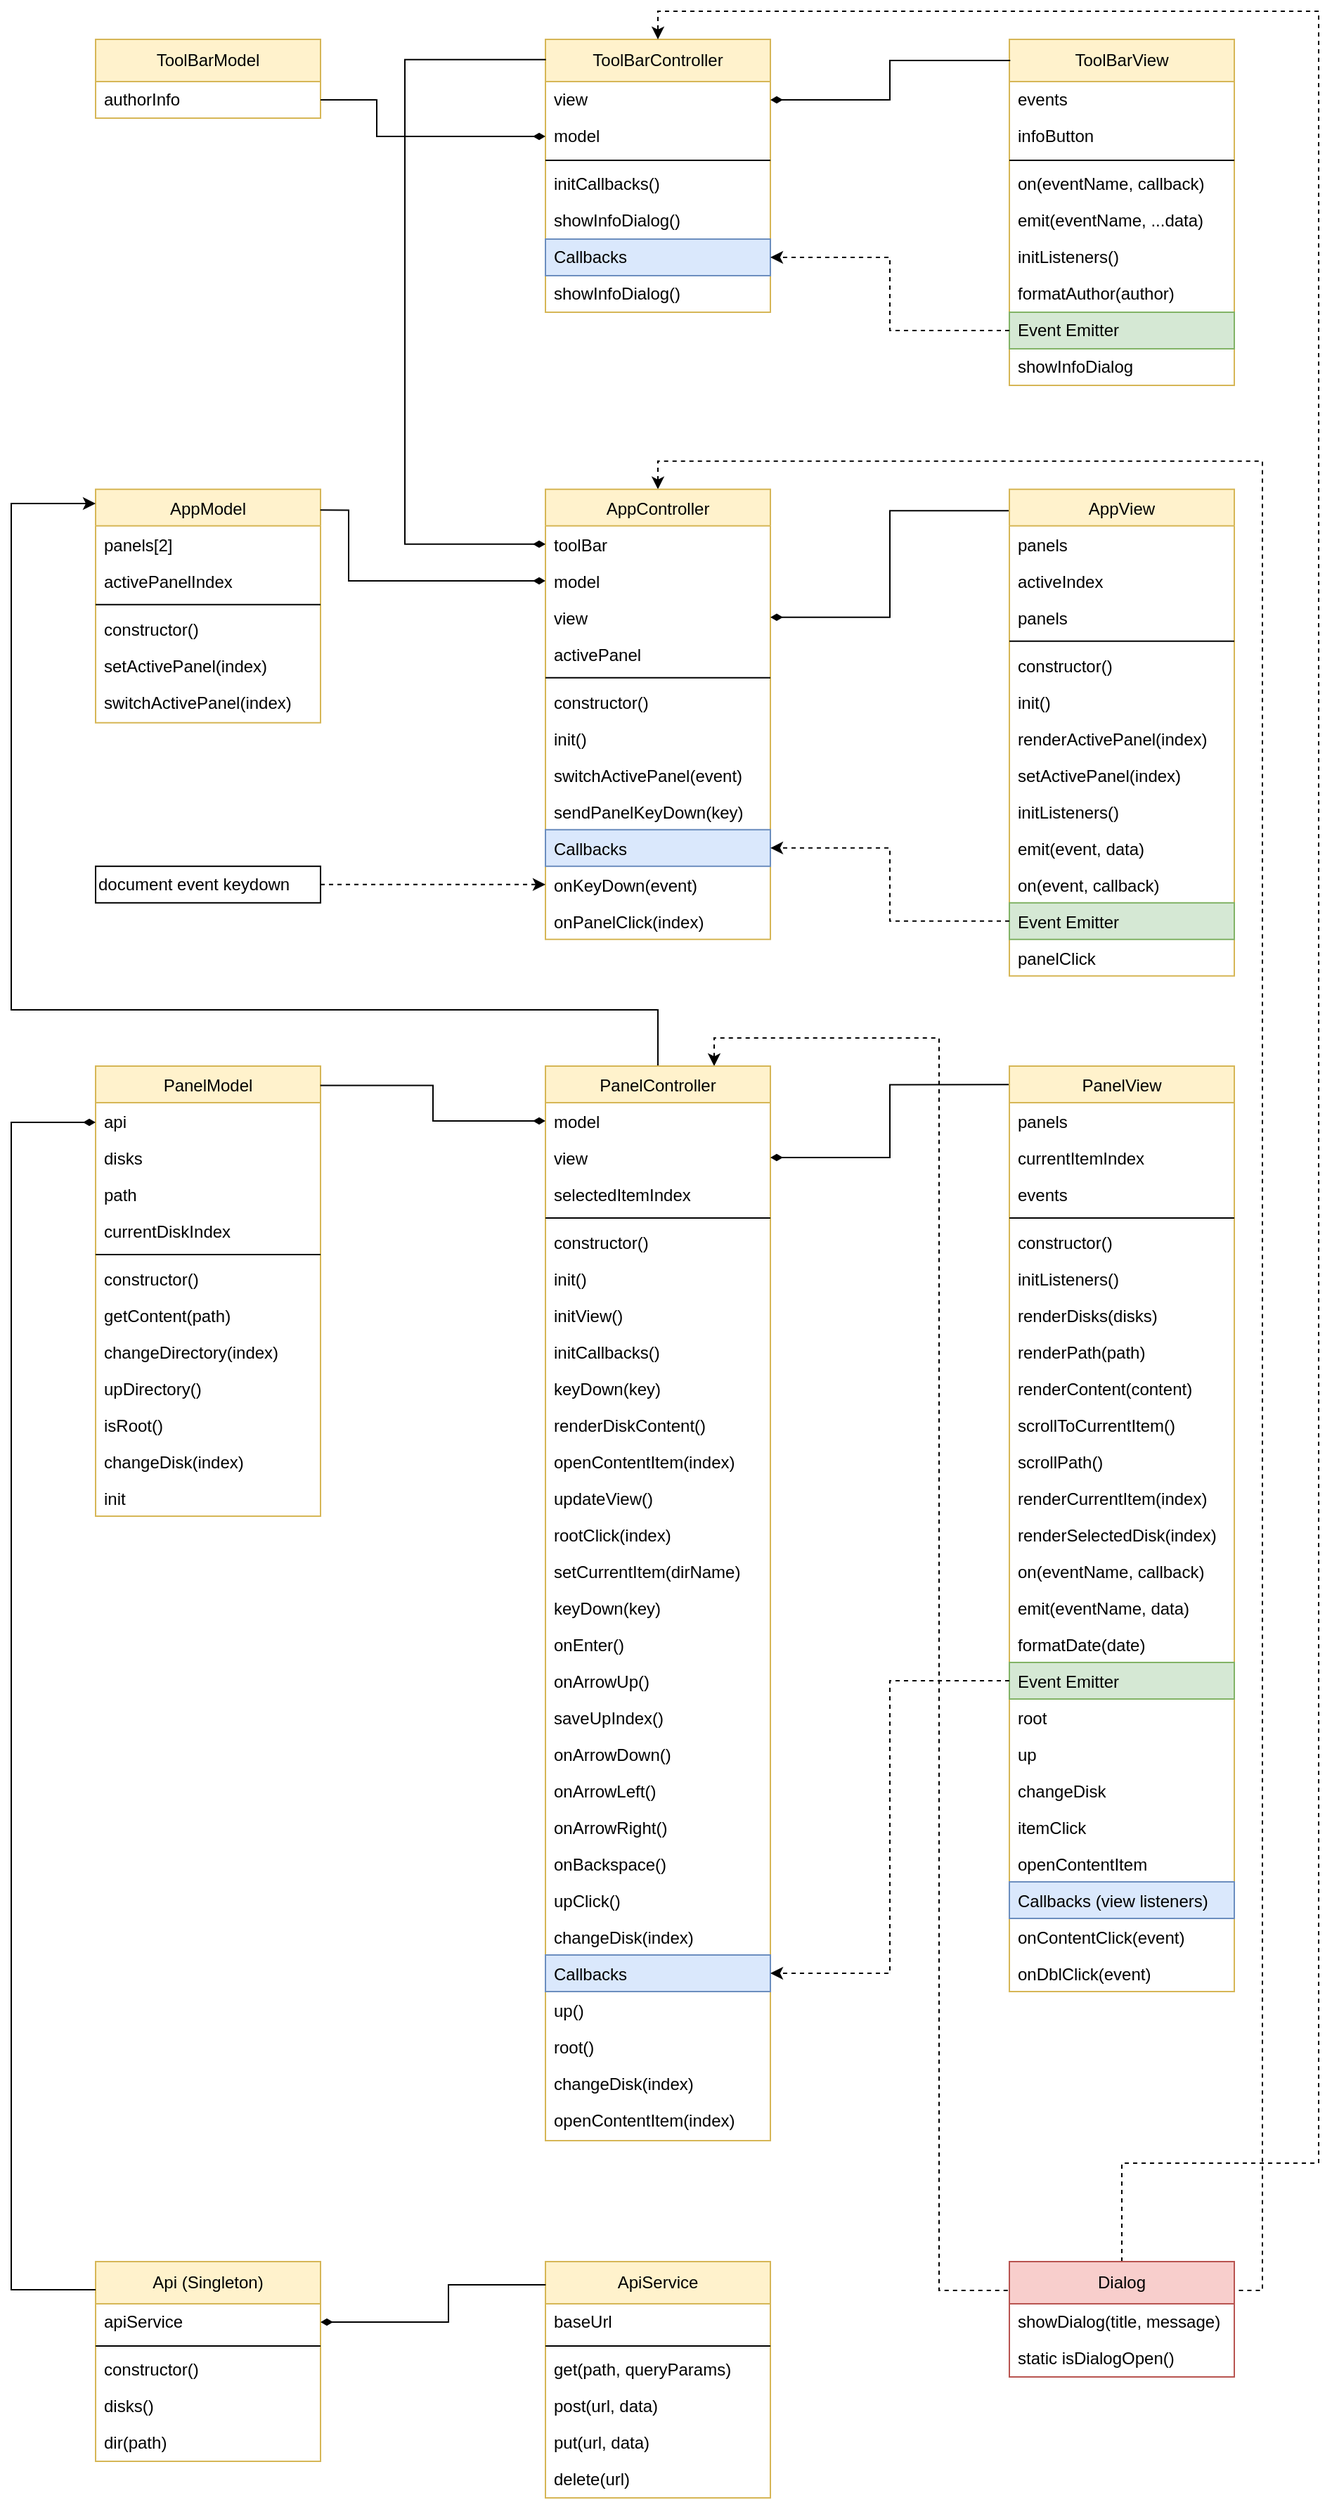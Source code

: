 <mxfile version="26.2.15">
  <diagram id="C5RBs43oDa-KdzZeNtuy" name="Page-1">
    <mxGraphModel dx="2037" dy="1373" grid="1" gridSize="10" guides="1" tooltips="1" connect="1" arrows="1" fold="1" page="1" pageScale="1" pageWidth="827" pageHeight="1169" math="0" shadow="0">
      <root>
        <mxCell id="WIyWlLk6GJQsqaUBKTNV-0" />
        <mxCell id="WIyWlLk6GJQsqaUBKTNV-1" parent="WIyWlLk6GJQsqaUBKTNV-0" />
        <mxCell id="yTBPNHluz7mVY1_64qf8-39" style="edgeStyle=orthogonalEdgeStyle;rounded=0;orthogonalLoop=1;jettySize=auto;html=1;exitX=0.5;exitY=0;exitDx=0;exitDy=0;entryX=1;entryY=0.25;entryDx=0;entryDy=0;dashed=1;endArrow=none;startFill=1;startArrow=classic;align=left;fontStyle=0" parent="WIyWlLk6GJQsqaUBKTNV-1" source="a1xoejH6OMflJk5eqxq0-0" target="0xahgRtrF2oqux4nQGyU-31" edge="1">
          <mxGeometry relative="1" as="geometry" />
        </mxCell>
        <mxCell id="a1xoejH6OMflJk5eqxq0-0" value="AppController" style="swimlane;fontStyle=0;align=center;verticalAlign=top;childLayout=stackLayout;horizontal=1;startSize=26;horizontalStack=0;resizeParent=1;resizeLast=0;collapsible=1;marginBottom=0;rounded=0;shadow=0;strokeWidth=1;fillColor=#fff2cc;strokeColor=#d6b656;" parent="WIyWlLk6GJQsqaUBKTNV-1" vertex="1">
          <mxGeometry x="470" y="409.91" width="160" height="320" as="geometry">
            <mxRectangle x="110" y="580" width="160" height="26" as="alternateBounds" />
          </mxGeometry>
        </mxCell>
        <mxCell id="yTBPNHluz7mVY1_64qf8-5" value="toolBar" style="text;align=left;verticalAlign=top;spacingLeft=4;spacingRight=4;overflow=hidden;rotatable=0;points=[[0,0.5],[1,0.5]];portConstraint=eastwest;rounded=0;shadow=0;html=0;fontStyle=0" parent="a1xoejH6OMflJk5eqxq0-0" vertex="1">
          <mxGeometry y="26" width="160" height="26" as="geometry" />
        </mxCell>
        <mxCell id="a1xoejH6OMflJk5eqxq0-8" value="model" style="text;align=left;verticalAlign=top;spacingLeft=4;spacingRight=4;overflow=hidden;rotatable=0;points=[[0,0.5],[1,0.5]];portConstraint=eastwest;rounded=0;shadow=0;html=0;fontStyle=0" parent="a1xoejH6OMflJk5eqxq0-0" vertex="1">
          <mxGeometry y="52" width="160" height="26" as="geometry" />
        </mxCell>
        <mxCell id="a1xoejH6OMflJk5eqxq0-9" value="view" style="text;align=left;verticalAlign=top;spacingLeft=4;spacingRight=4;overflow=hidden;rotatable=0;points=[[0,0.5],[1,0.5]];portConstraint=eastwest;rounded=0;shadow=0;html=0;fontStyle=0" parent="a1xoejH6OMflJk5eqxq0-0" vertex="1">
          <mxGeometry y="78" width="160" height="26" as="geometry" />
        </mxCell>
        <mxCell id="a1xoejH6OMflJk5eqxq0-10" value="activePanel" style="text;align=left;verticalAlign=top;spacingLeft=4;spacingRight=4;overflow=hidden;rotatable=0;points=[[0,0.5],[1,0.5]];portConstraint=eastwest;rounded=0;shadow=0;html=0;fontStyle=0" parent="a1xoejH6OMflJk5eqxq0-0" vertex="1">
          <mxGeometry y="104" width="160" height="26" as="geometry" />
        </mxCell>
        <mxCell id="a1xoejH6OMflJk5eqxq0-4" value="" style="line;html=1;strokeWidth=1;align=left;verticalAlign=middle;spacingTop=-1;spacingLeft=3;spacingRight=3;rotatable=0;labelPosition=right;points=[];portConstraint=eastwest;fontStyle=0" parent="a1xoejH6OMflJk5eqxq0-0" vertex="1">
          <mxGeometry y="130" width="160" height="8" as="geometry" />
        </mxCell>
        <mxCell id="a1xoejH6OMflJk5eqxq0-12" value="constructor()" style="text;align=left;verticalAlign=top;spacingLeft=4;spacingRight=4;overflow=hidden;rotatable=0;points=[[0,0.5],[1,0.5]];portConstraint=eastwest;rounded=0;shadow=0;html=0;fontStyle=0" parent="a1xoejH6OMflJk5eqxq0-0" vertex="1">
          <mxGeometry y="138" width="160" height="26" as="geometry" />
        </mxCell>
        <mxCell id="a1xoejH6OMflJk5eqxq0-1" value="init()" style="text;align=left;verticalAlign=top;spacingLeft=4;spacingRight=4;overflow=hidden;rotatable=0;points=[[0,0.5],[1,0.5]];portConstraint=eastwest;fontStyle=0" parent="a1xoejH6OMflJk5eqxq0-0" vertex="1">
          <mxGeometry y="164" width="160" height="26" as="geometry" />
        </mxCell>
        <mxCell id="a1xoejH6OMflJk5eqxq0-2" value="switchActivePanel(event)" style="text;align=left;verticalAlign=top;spacingLeft=4;spacingRight=4;overflow=hidden;rotatable=0;points=[[0,0.5],[1,0.5]];portConstraint=eastwest;rounded=0;shadow=0;html=0;fontStyle=0" parent="a1xoejH6OMflJk5eqxq0-0" vertex="1">
          <mxGeometry y="190" width="160" height="26" as="geometry" />
        </mxCell>
        <mxCell id="a1xoejH6OMflJk5eqxq0-3" value="sendPanelKeyDown(key)" style="text;align=left;verticalAlign=top;spacingLeft=4;spacingRight=4;overflow=hidden;rotatable=0;points=[[0,0.5],[1,0.5]];portConstraint=eastwest;rounded=0;shadow=0;html=0;fontStyle=0" parent="a1xoejH6OMflJk5eqxq0-0" vertex="1">
          <mxGeometry y="216" width="160" height="26" as="geometry" />
        </mxCell>
        <mxCell id="a1xoejH6OMflJk5eqxq0-11" value="Callbacks" style="text;align=left;verticalAlign=top;spacingLeft=4;spacingRight=4;overflow=hidden;rotatable=0;points=[[0,0.5],[1,0.5]];portConstraint=eastwest;rounded=0;shadow=0;html=0;fillColor=#dae8fc;strokeColor=#6c8ebf;fontStyle=0" parent="a1xoejH6OMflJk5eqxq0-0" vertex="1">
          <mxGeometry y="242" width="160" height="26" as="geometry" />
        </mxCell>
        <mxCell id="a1xoejH6OMflJk5eqxq0-51" value="onKeyDown(event)" style="text;align=left;verticalAlign=top;spacingLeft=4;spacingRight=4;overflow=hidden;rotatable=0;points=[[0,0.5],[1,0.5]];portConstraint=eastwest;rounded=0;shadow=0;html=0;fontStyle=0" parent="a1xoejH6OMflJk5eqxq0-0" vertex="1">
          <mxGeometry y="268" width="160" height="26" as="geometry" />
        </mxCell>
        <mxCell id="a1xoejH6OMflJk5eqxq0-103" value="onPanelClick(index)" style="text;align=left;verticalAlign=top;spacingLeft=4;spacingRight=4;overflow=hidden;rotatable=0;points=[[0,0.5],[1,0.5]];portConstraint=eastwest;rounded=0;shadow=0;html=0;fontStyle=0" parent="a1xoejH6OMflJk5eqxq0-0" vertex="1">
          <mxGeometry y="294" width="160" height="26" as="geometry" />
        </mxCell>
        <mxCell id="a1xoejH6OMflJk5eqxq0-13" value="AppView" style="swimlane;fontStyle=0;align=center;verticalAlign=top;childLayout=stackLayout;horizontal=1;startSize=26;horizontalStack=0;resizeParent=1;resizeLast=0;collapsible=1;marginBottom=0;rounded=0;shadow=0;strokeWidth=1;fillColor=#fff2cc;strokeColor=#d6b656;" parent="WIyWlLk6GJQsqaUBKTNV-1" vertex="1">
          <mxGeometry x="800" y="409.91" width="160" height="346" as="geometry">
            <mxRectangle x="340" y="380" width="170" height="26" as="alternateBounds" />
          </mxGeometry>
        </mxCell>
        <mxCell id="a1xoejH6OMflJk5eqxq0-14" value="panels" style="text;align=left;verticalAlign=top;spacingLeft=4;spacingRight=4;overflow=hidden;rotatable=0;points=[[0,0.5],[1,0.5]];portConstraint=eastwest;fontStyle=0" parent="a1xoejH6OMflJk5eqxq0-13" vertex="1">
          <mxGeometry y="26" width="160" height="26" as="geometry" />
        </mxCell>
        <mxCell id="a1xoejH6OMflJk5eqxq0-20" value="activeIndex" style="text;align=left;verticalAlign=top;spacingLeft=4;spacingRight=4;overflow=hidden;rotatable=0;points=[[0,0.5],[1,0.5]];portConstraint=eastwest;fontStyle=0" parent="a1xoejH6OMflJk5eqxq0-13" vertex="1">
          <mxGeometry y="52" width="160" height="26" as="geometry" />
        </mxCell>
        <mxCell id="a1xoejH6OMflJk5eqxq0-21" value="panels" style="text;align=left;verticalAlign=top;spacingLeft=4;spacingRight=4;overflow=hidden;rotatable=0;points=[[0,0.5],[1,0.5]];portConstraint=eastwest;fontStyle=0" parent="a1xoejH6OMflJk5eqxq0-13" vertex="1">
          <mxGeometry y="78" width="160" height="26" as="geometry" />
        </mxCell>
        <mxCell id="a1xoejH6OMflJk5eqxq0-15" value="" style="line;html=1;strokeWidth=1;align=left;verticalAlign=middle;spacingTop=-1;spacingLeft=3;spacingRight=3;rotatable=0;labelPosition=right;points=[];portConstraint=eastwest;fontStyle=0" parent="a1xoejH6OMflJk5eqxq0-13" vertex="1">
          <mxGeometry y="104" width="160" height="8" as="geometry" />
        </mxCell>
        <mxCell id="a1xoejH6OMflJk5eqxq0-22" value="constructor()" style="text;align=left;verticalAlign=top;spacingLeft=4;spacingRight=4;overflow=hidden;rotatable=0;points=[[0,0.5],[1,0.5]];portConstraint=eastwest;fontStyle=0" parent="a1xoejH6OMflJk5eqxq0-13" vertex="1">
          <mxGeometry y="112" width="160" height="26" as="geometry" />
        </mxCell>
        <mxCell id="a1xoejH6OMflJk5eqxq0-52" value="init()" style="text;align=left;verticalAlign=top;spacingLeft=4;spacingRight=4;overflow=hidden;rotatable=0;points=[[0,0.5],[1,0.5]];portConstraint=eastwest;fontStyle=0" parent="a1xoejH6OMflJk5eqxq0-13" vertex="1">
          <mxGeometry y="138" width="160" height="26" as="geometry" />
        </mxCell>
        <mxCell id="2SHg-j8Ba1Pg3OJQyYPf-2" value="renderActivePanel(index)" style="text;align=left;verticalAlign=top;spacingLeft=4;spacingRight=4;overflow=hidden;rotatable=0;points=[[0,0.5],[1,0.5]];portConstraint=eastwest;fontStyle=0" parent="a1xoejH6OMflJk5eqxq0-13" vertex="1">
          <mxGeometry y="164" width="160" height="26" as="geometry" />
        </mxCell>
        <mxCell id="a1xoejH6OMflJk5eqxq0-33" value="setActivePanel(index)" style="text;align=left;verticalAlign=top;spacingLeft=4;spacingRight=4;overflow=hidden;rotatable=0;points=[[0,0.5],[1,0.5]];portConstraint=eastwest;fontStyle=0" parent="a1xoejH6OMflJk5eqxq0-13" vertex="1">
          <mxGeometry y="190" width="160" height="26" as="geometry" />
        </mxCell>
        <mxCell id="RjwUOtWfSefWet6naHmy-1" value="initListeners()" style="text;align=left;verticalAlign=top;spacingLeft=4;spacingRight=4;overflow=hidden;rotatable=0;points=[[0,0.5],[1,0.5]];portConstraint=eastwest;fontStyle=0" parent="a1xoejH6OMflJk5eqxq0-13" vertex="1">
          <mxGeometry y="216" width="160" height="26" as="geometry" />
        </mxCell>
        <mxCell id="a1xoejH6OMflJk5eqxq0-34" value="emit(event, data)" style="text;align=left;verticalAlign=top;spacingLeft=4;spacingRight=4;overflow=hidden;rotatable=0;points=[[0,0.5],[1,0.5]];portConstraint=eastwest;fontStyle=0" parent="a1xoejH6OMflJk5eqxq0-13" vertex="1">
          <mxGeometry y="242" width="160" height="26" as="geometry" />
        </mxCell>
        <mxCell id="a1xoejH6OMflJk5eqxq0-35" value="on(event, callback)" style="text;align=left;verticalAlign=top;spacingLeft=4;spacingRight=4;overflow=hidden;rotatable=0;points=[[0,0.5],[1,0.5]];portConstraint=eastwest;fontStyle=0" parent="a1xoejH6OMflJk5eqxq0-13" vertex="1">
          <mxGeometry y="268" width="160" height="26" as="geometry" />
        </mxCell>
        <mxCell id="a1xoejH6OMflJk5eqxq0-36" value="Event Emitter" style="text;align=left;verticalAlign=top;spacingLeft=4;spacingRight=4;overflow=hidden;rotatable=0;points=[[0,0.5],[1,0.5]];portConstraint=eastwest;fillColor=#d5e8d4;strokeColor=#82b366;fontStyle=0" parent="a1xoejH6OMflJk5eqxq0-13" vertex="1">
          <mxGeometry y="294" width="160" height="26" as="geometry" />
        </mxCell>
        <mxCell id="a1xoejH6OMflJk5eqxq0-38" value="panelClick" style="text;align=left;verticalAlign=top;spacingLeft=4;spacingRight=4;overflow=hidden;rotatable=0;points=[[0,0.5],[1,0.5]];portConstraint=eastwest;fontStyle=0" parent="a1xoejH6OMflJk5eqxq0-13" vertex="1">
          <mxGeometry y="320" width="160" height="26" as="geometry" />
        </mxCell>
        <mxCell id="a1xoejH6OMflJk5eqxq0-23" value="AppModel" style="swimlane;fontStyle=0;align=center;verticalAlign=top;childLayout=stackLayout;horizontal=1;startSize=26;horizontalStack=0;resizeParent=1;resizeLast=0;collapsible=1;marginBottom=0;rounded=0;shadow=0;strokeWidth=1;fillColor=#fff2cc;strokeColor=#d6b656;" parent="WIyWlLk6GJQsqaUBKTNV-1" vertex="1">
          <mxGeometry x="150" y="409.91" width="160" height="166" as="geometry">
            <mxRectangle x="340" y="380" width="170" height="26" as="alternateBounds" />
          </mxGeometry>
        </mxCell>
        <mxCell id="a1xoejH6OMflJk5eqxq0-25" value="panels[2]" style="text;align=left;verticalAlign=top;spacingLeft=4;spacingRight=4;overflow=hidden;rotatable=0;points=[[0,0.5],[1,0.5]];portConstraint=eastwest;fontStyle=0" parent="a1xoejH6OMflJk5eqxq0-23" vertex="1">
          <mxGeometry y="26" width="160" height="26" as="geometry" />
        </mxCell>
        <mxCell id="a1xoejH6OMflJk5eqxq0-26" value="activePanelIndex" style="text;align=left;verticalAlign=top;spacingLeft=4;spacingRight=4;overflow=hidden;rotatable=0;points=[[0,0.5],[1,0.5]];portConstraint=eastwest;fontStyle=0" parent="a1xoejH6OMflJk5eqxq0-23" vertex="1">
          <mxGeometry y="52" width="160" height="26" as="geometry" />
        </mxCell>
        <mxCell id="a1xoejH6OMflJk5eqxq0-27" value="" style="line;html=1;strokeWidth=1;align=left;verticalAlign=middle;spacingTop=-1;spacingLeft=3;spacingRight=3;rotatable=0;labelPosition=right;points=[];portConstraint=eastwest;fontStyle=0" parent="a1xoejH6OMflJk5eqxq0-23" vertex="1">
          <mxGeometry y="78" width="160" height="8" as="geometry" />
        </mxCell>
        <mxCell id="a1xoejH6OMflJk5eqxq0-41" value="constructor()" style="text;align=left;verticalAlign=top;spacingLeft=4;spacingRight=4;overflow=hidden;rotatable=0;points=[[0,0.5],[1,0.5]];portConstraint=eastwest;fontStyle=0" parent="a1xoejH6OMflJk5eqxq0-23" vertex="1">
          <mxGeometry y="86" width="160" height="26" as="geometry" />
        </mxCell>
        <mxCell id="a1xoejH6OMflJk5eqxq0-28" value="setActivePanel(index)" style="text;align=left;verticalAlign=top;spacingLeft=4;spacingRight=4;overflow=hidden;rotatable=0;points=[[0,0.5],[1,0.5]];portConstraint=eastwest;fontStyle=0" parent="a1xoejH6OMflJk5eqxq0-23" vertex="1">
          <mxGeometry y="112" width="160" height="26" as="geometry" />
        </mxCell>
        <mxCell id="a1xoejH6OMflJk5eqxq0-30" value="switchActivePanel(index)" style="text;align=left;verticalAlign=top;spacingLeft=4;spacingRight=4;overflow=hidden;rotatable=0;points=[[0,0.5],[1,0.5]];portConstraint=eastwest;fontStyle=0" parent="a1xoejH6OMflJk5eqxq0-23" vertex="1">
          <mxGeometry y="138" width="160" height="26" as="geometry" />
        </mxCell>
        <mxCell id="a1xoejH6OMflJk5eqxq0-31" value="" style="edgeStyle=orthogonalEdgeStyle;rounded=0;orthogonalLoop=1;jettySize=auto;html=1;endArrow=diamondThin;endFill=1;exitX=0.999;exitY=0.089;exitDx=0;exitDy=0;exitPerimeter=0;align=left;fontStyle=0" parent="WIyWlLk6GJQsqaUBKTNV-1" source="a1xoejH6OMflJk5eqxq0-23" target="a1xoejH6OMflJk5eqxq0-8" edge="1">
          <mxGeometry relative="1" as="geometry">
            <Array as="points">
              <mxPoint x="330" y="425" />
              <mxPoint x="330" y="475" />
            </Array>
          </mxGeometry>
        </mxCell>
        <mxCell id="a1xoejH6OMflJk5eqxq0-32" value="" style="edgeStyle=orthogonalEdgeStyle;rounded=0;orthogonalLoop=1;jettySize=auto;html=1;exitX=-0.003;exitY=0.044;exitDx=0;exitDy=0;exitPerimeter=0;endArrow=diamondThin;endFill=1;align=left;fontStyle=0" parent="WIyWlLk6GJQsqaUBKTNV-1" source="a1xoejH6OMflJk5eqxq0-13" target="a1xoejH6OMflJk5eqxq0-9" edge="1">
          <mxGeometry relative="1" as="geometry" />
        </mxCell>
        <mxCell id="a1xoejH6OMflJk5eqxq0-40" value="" style="edgeStyle=orthogonalEdgeStyle;rounded=0;orthogonalLoop=1;jettySize=auto;html=1;entryX=1;entryY=0.5;entryDx=0;entryDy=0;dashed=1;exitX=0;exitY=0.5;exitDx=0;exitDy=0;align=left;fontStyle=0" parent="WIyWlLk6GJQsqaUBKTNV-1" source="a1xoejH6OMflJk5eqxq0-36" target="a1xoejH6OMflJk5eqxq0-11" edge="1">
          <mxGeometry relative="1" as="geometry" />
        </mxCell>
        <mxCell id="yTBPNHluz7mVY1_64qf8-10" style="edgeStyle=orthogonalEdgeStyle;rounded=0;orthogonalLoop=1;jettySize=auto;html=1;exitX=0.5;exitY=0;exitDx=0;exitDy=0;entryX=0;entryY=0.061;entryDx=0;entryDy=0;entryPerimeter=0;align=left;fontStyle=0" parent="WIyWlLk6GJQsqaUBKTNV-1" source="a1xoejH6OMflJk5eqxq0-53" target="a1xoejH6OMflJk5eqxq0-23" edge="1">
          <mxGeometry relative="1" as="geometry">
            <mxPoint x="140" y="420" as="targetPoint" />
            <Array as="points">
              <mxPoint x="550" y="780" />
              <mxPoint x="90" y="780" />
              <mxPoint x="90" y="420" />
            </Array>
          </mxGeometry>
        </mxCell>
        <mxCell id="yTBPNHluz7mVY1_64qf8-70" style="edgeStyle=orthogonalEdgeStyle;rounded=0;orthogonalLoop=1;jettySize=auto;html=1;exitX=0.75;exitY=0;exitDx=0;exitDy=0;entryX=0;entryY=0.25;entryDx=0;entryDy=0;startArrow=classic;startFill=1;endArrow=none;dashed=1;align=left;fontStyle=0" parent="WIyWlLk6GJQsqaUBKTNV-1" source="a1xoejH6OMflJk5eqxq0-53" target="0xahgRtrF2oqux4nQGyU-31" edge="1">
          <mxGeometry relative="1" as="geometry">
            <Array as="points">
              <mxPoint x="590" y="800" />
              <mxPoint x="750" y="800" />
              <mxPoint x="750" y="1690" />
            </Array>
          </mxGeometry>
        </mxCell>
        <mxCell id="a1xoejH6OMflJk5eqxq0-53" value="PanelController" style="swimlane;fontStyle=0;align=center;verticalAlign=top;childLayout=stackLayout;horizontal=1;startSize=26;horizontalStack=0;resizeParent=1;resizeLast=0;collapsible=1;marginBottom=0;rounded=0;shadow=0;strokeWidth=1;fillColor=#fff2cc;strokeColor=#d6b656;" parent="WIyWlLk6GJQsqaUBKTNV-1" vertex="1">
          <mxGeometry x="470" y="820.0" width="160" height="764" as="geometry">
            <mxRectangle x="110" y="580" width="160" height="26" as="alternateBounds" />
          </mxGeometry>
        </mxCell>
        <mxCell id="a1xoejH6OMflJk5eqxq0-54" value="model" style="text;align=left;verticalAlign=top;spacingLeft=4;spacingRight=4;overflow=hidden;rotatable=0;points=[[0,0.5],[1,0.5]];portConstraint=eastwest;rounded=0;shadow=0;html=0;fontStyle=0" parent="a1xoejH6OMflJk5eqxq0-53" vertex="1">
          <mxGeometry y="26" width="160" height="26" as="geometry" />
        </mxCell>
        <mxCell id="a1xoejH6OMflJk5eqxq0-55" value="view" style="text;align=left;verticalAlign=top;spacingLeft=4;spacingRight=4;overflow=hidden;rotatable=0;points=[[0,0.5],[1,0.5]];portConstraint=eastwest;rounded=0;shadow=0;html=0;fontStyle=0" parent="a1xoejH6OMflJk5eqxq0-53" vertex="1">
          <mxGeometry y="52" width="160" height="26" as="geometry" />
        </mxCell>
        <mxCell id="a1xoejH6OMflJk5eqxq0-56" value="selectedItemIndex" style="text;align=left;verticalAlign=top;spacingLeft=4;spacingRight=4;overflow=hidden;rotatable=0;points=[[0,0.5],[1,0.5]];portConstraint=eastwest;rounded=0;shadow=0;html=0;fontStyle=0" parent="a1xoejH6OMflJk5eqxq0-53" vertex="1">
          <mxGeometry y="78" width="160" height="26" as="geometry" />
        </mxCell>
        <mxCell id="a1xoejH6OMflJk5eqxq0-57" value="" style="line;html=1;strokeWidth=1;align=left;verticalAlign=middle;spacingTop=-1;spacingLeft=3;spacingRight=3;rotatable=0;labelPosition=right;points=[];portConstraint=eastwest;fontStyle=0" parent="a1xoejH6OMflJk5eqxq0-53" vertex="1">
          <mxGeometry y="104" width="160" height="8" as="geometry" />
        </mxCell>
        <mxCell id="a1xoejH6OMflJk5eqxq0-58" value="constructor()" style="text;align=left;verticalAlign=top;spacingLeft=4;spacingRight=4;overflow=hidden;rotatable=0;points=[[0,0.5],[1,0.5]];portConstraint=eastwest;rounded=0;shadow=0;html=0;fontStyle=0" parent="a1xoejH6OMflJk5eqxq0-53" vertex="1">
          <mxGeometry y="112" width="160" height="26" as="geometry" />
        </mxCell>
        <mxCell id="a1xoejH6OMflJk5eqxq0-59" value="init()" style="text;align=left;verticalAlign=top;spacingLeft=4;spacingRight=4;overflow=hidden;rotatable=0;points=[[0,0.5],[1,0.5]];portConstraint=eastwest;fontStyle=0" parent="a1xoejH6OMflJk5eqxq0-53" vertex="1">
          <mxGeometry y="138" width="160" height="26" as="geometry" />
        </mxCell>
        <mxCell id="a1xoejH6OMflJk5eqxq0-89" value="initView()" style="text;align=left;verticalAlign=top;spacingLeft=4;spacingRight=4;overflow=hidden;rotatable=0;points=[[0,0.5],[1,0.5]];portConstraint=eastwest;fontStyle=0" parent="a1xoejH6OMflJk5eqxq0-53" vertex="1">
          <mxGeometry y="164" width="160" height="26" as="geometry" />
        </mxCell>
        <mxCell id="a1xoejH6OMflJk5eqxq0-90" value="initCallbacks()" style="text;align=left;verticalAlign=top;spacingLeft=4;spacingRight=4;overflow=hidden;rotatable=0;points=[[0,0.5],[1,0.5]];portConstraint=eastwest;fontStyle=0" parent="a1xoejH6OMflJk5eqxq0-53" vertex="1">
          <mxGeometry y="190" width="160" height="26" as="geometry" />
        </mxCell>
        <mxCell id="a1xoejH6OMflJk5eqxq0-91" value="keyDown(key)" style="text;align=left;verticalAlign=top;spacingLeft=4;spacingRight=4;overflow=hidden;rotatable=0;points=[[0,0.5],[1,0.5]];portConstraint=eastwest;fontStyle=0" parent="a1xoejH6OMflJk5eqxq0-53" vertex="1">
          <mxGeometry y="216" width="160" height="26" as="geometry" />
        </mxCell>
        <mxCell id="BGa3P3r84_0ftq_pLWF2-8" value="renderDiskContent()" style="text;align=left;verticalAlign=top;spacingLeft=4;spacingRight=4;overflow=hidden;rotatable=0;points=[[0,0.5],[1,0.5]];portConstraint=eastwest;fontStyle=0" parent="a1xoejH6OMflJk5eqxq0-53" vertex="1">
          <mxGeometry y="242" width="160" height="26" as="geometry" />
        </mxCell>
        <mxCell id="BGa3P3r84_0ftq_pLWF2-9" value="openContentItem(index)" style="text;align=left;verticalAlign=top;spacingLeft=4;spacingRight=4;overflow=hidden;rotatable=0;points=[[0,0.5],[1,0.5]];portConstraint=eastwest;fontStyle=0" parent="a1xoejH6OMflJk5eqxq0-53" vertex="1">
          <mxGeometry y="268" width="160" height="26" as="geometry" />
        </mxCell>
        <mxCell id="2SHg-j8Ba1Pg3OJQyYPf-3" value="updateView()" style="text;align=left;verticalAlign=top;spacingLeft=4;spacingRight=4;overflow=hidden;rotatable=0;points=[[0,0.5],[1,0.5]];portConstraint=eastwest;fontStyle=0" parent="a1xoejH6OMflJk5eqxq0-53" vertex="1">
          <mxGeometry y="294" width="160" height="26" as="geometry" />
        </mxCell>
        <mxCell id="BGa3P3r84_0ftq_pLWF2-11" value="rootClick(index)" style="text;align=left;verticalAlign=top;spacingLeft=4;spacingRight=4;overflow=hidden;rotatable=0;points=[[0,0.5],[1,0.5]];portConstraint=eastwest;fontStyle=0" parent="a1xoejH6OMflJk5eqxq0-53" vertex="1">
          <mxGeometry y="320" width="160" height="26" as="geometry" />
        </mxCell>
        <mxCell id="2SHg-j8Ba1Pg3OJQyYPf-4" value="setCurrentItem(dirName)" style="text;align=left;verticalAlign=top;spacingLeft=4;spacingRight=4;overflow=hidden;rotatable=0;points=[[0,0.5],[1,0.5]];portConstraint=eastwest;fontStyle=0" parent="a1xoejH6OMflJk5eqxq0-53" vertex="1">
          <mxGeometry y="346" width="160" height="26" as="geometry" />
        </mxCell>
        <mxCell id="2SHg-j8Ba1Pg3OJQyYPf-5" value="keyDown(key)" style="text;align=left;verticalAlign=top;spacingLeft=4;spacingRight=4;overflow=hidden;rotatable=0;points=[[0,0.5],[1,0.5]];portConstraint=eastwest;fontStyle=0" parent="a1xoejH6OMflJk5eqxq0-53" vertex="1">
          <mxGeometry y="372" width="160" height="26" as="geometry" />
        </mxCell>
        <mxCell id="2SHg-j8Ba1Pg3OJQyYPf-21" value="onEnter()" style="text;align=left;verticalAlign=top;spacingLeft=4;spacingRight=4;overflow=hidden;rotatable=0;points=[[0,0.5],[1,0.5]];portConstraint=eastwest;fontStyle=0" parent="a1xoejH6OMflJk5eqxq0-53" vertex="1">
          <mxGeometry y="398" width="160" height="26" as="geometry" />
        </mxCell>
        <mxCell id="2SHg-j8Ba1Pg3OJQyYPf-20" value="onArrowUp()" style="text;align=left;verticalAlign=top;spacingLeft=4;spacingRight=4;overflow=hidden;rotatable=0;points=[[0,0.5],[1,0.5]];portConstraint=eastwest;fontStyle=0" parent="a1xoejH6OMflJk5eqxq0-53" vertex="1">
          <mxGeometry y="424" width="160" height="26" as="geometry" />
        </mxCell>
        <mxCell id="2SHg-j8Ba1Pg3OJQyYPf-19" value="saveUpIndex()" style="text;align=left;verticalAlign=top;spacingLeft=4;spacingRight=4;overflow=hidden;rotatable=0;points=[[0,0.5],[1,0.5]];portConstraint=eastwest;fontStyle=0" parent="a1xoejH6OMflJk5eqxq0-53" vertex="1">
          <mxGeometry y="450" width="160" height="26" as="geometry" />
        </mxCell>
        <mxCell id="2SHg-j8Ba1Pg3OJQyYPf-18" value="onArrowDown()" style="text;align=left;verticalAlign=top;spacingLeft=4;spacingRight=4;overflow=hidden;rotatable=0;points=[[0,0.5],[1,0.5]];portConstraint=eastwest;fontStyle=0" parent="a1xoejH6OMflJk5eqxq0-53" vertex="1">
          <mxGeometry y="476" width="160" height="26" as="geometry" />
        </mxCell>
        <mxCell id="2SHg-j8Ba1Pg3OJQyYPf-17" value="onArrowLeft()" style="text;align=left;verticalAlign=top;spacingLeft=4;spacingRight=4;overflow=hidden;rotatable=0;points=[[0,0.5],[1,0.5]];portConstraint=eastwest;fontStyle=0" parent="a1xoejH6OMflJk5eqxq0-53" vertex="1">
          <mxGeometry y="502" width="160" height="26" as="geometry" />
        </mxCell>
        <mxCell id="2SHg-j8Ba1Pg3OJQyYPf-16" value="onArrowRight() " style="text;align=left;verticalAlign=top;spacingLeft=4;spacingRight=4;overflow=hidden;rotatable=0;points=[[0,0.5],[1,0.5]];portConstraint=eastwest;fontStyle=0" parent="a1xoejH6OMflJk5eqxq0-53" vertex="1">
          <mxGeometry y="528" width="160" height="26" as="geometry" />
        </mxCell>
        <mxCell id="2SHg-j8Ba1Pg3OJQyYPf-15" value="onBackspace()" style="text;align=left;verticalAlign=top;spacingLeft=4;spacingRight=4;overflow=hidden;rotatable=0;points=[[0,0.5],[1,0.5]];portConstraint=eastwest;fontStyle=0" parent="a1xoejH6OMflJk5eqxq0-53" vertex="1">
          <mxGeometry y="554" width="160" height="26" as="geometry" />
        </mxCell>
        <mxCell id="BGa3P3r84_0ftq_pLWF2-10" value="upClick()" style="text;align=left;verticalAlign=top;spacingLeft=4;spacingRight=4;overflow=hidden;rotatable=0;points=[[0,0.5],[1,0.5]];portConstraint=eastwest;fontStyle=0" parent="a1xoejH6OMflJk5eqxq0-53" vertex="1">
          <mxGeometry y="580" width="160" height="26" as="geometry" />
        </mxCell>
        <mxCell id="a1xoejH6OMflJk5eqxq0-93" value="changeDisk(index)" style="text;align=left;verticalAlign=top;spacingLeft=4;spacingRight=4;overflow=hidden;rotatable=0;points=[[0,0.5],[1,0.5]];portConstraint=eastwest;fontStyle=0" parent="a1xoejH6OMflJk5eqxq0-53" vertex="1">
          <mxGeometry y="606" width="160" height="26" as="geometry" />
        </mxCell>
        <mxCell id="a1xoejH6OMflJk5eqxq0-97" value="Callbacks" style="text;align=left;verticalAlign=top;spacingLeft=4;spacingRight=4;overflow=hidden;rotatable=0;points=[[0,0.5],[1,0.5]];portConstraint=eastwest;fillColor=#dae8fc;strokeColor=#6c8ebf;fontStyle=0" parent="a1xoejH6OMflJk5eqxq0-53" vertex="1">
          <mxGeometry y="632" width="160" height="26" as="geometry" />
        </mxCell>
        <mxCell id="a1xoejH6OMflJk5eqxq0-101" value="up()" style="text;align=left;verticalAlign=top;spacingLeft=4;spacingRight=4;overflow=hidden;rotatable=0;points=[[0,0.5],[1,0.5]];portConstraint=eastwest;fontStyle=0" parent="a1xoejH6OMflJk5eqxq0-53" vertex="1">
          <mxGeometry y="658" width="160" height="26" as="geometry" />
        </mxCell>
        <mxCell id="a1xoejH6OMflJk5eqxq0-102" value="root()" style="text;align=left;verticalAlign=top;spacingLeft=4;spacingRight=4;overflow=hidden;rotatable=0;points=[[0,0.5],[1,0.5]];portConstraint=eastwest;fontStyle=0" parent="a1xoejH6OMflJk5eqxq0-53" vertex="1">
          <mxGeometry y="684" width="160" height="26" as="geometry" />
        </mxCell>
        <mxCell id="a1xoejH6OMflJk5eqxq0-98" value="changeDisk(index)" style="text;align=left;verticalAlign=top;spacingLeft=4;spacingRight=4;overflow=hidden;rotatable=0;points=[[0,0.5],[1,0.5]];portConstraint=eastwest;fontStyle=0" parent="a1xoejH6OMflJk5eqxq0-53" vertex="1">
          <mxGeometry y="710" width="160" height="26" as="geometry" />
        </mxCell>
        <mxCell id="a1xoejH6OMflJk5eqxq0-100" value="openContentItem(index)" style="text;align=left;verticalAlign=top;spacingLeft=4;spacingRight=4;overflow=hidden;rotatable=0;points=[[0,0.5],[1,0.5]];portConstraint=eastwest;fontStyle=0" parent="a1xoejH6OMflJk5eqxq0-53" vertex="1">
          <mxGeometry y="736" width="160" height="26" as="geometry" />
        </mxCell>
        <mxCell id="a1xoejH6OMflJk5eqxq0-64" value="PanelView" style="swimlane;fontStyle=0;align=center;verticalAlign=top;childLayout=stackLayout;horizontal=1;startSize=26;horizontalStack=0;resizeParent=1;resizeLast=0;collapsible=1;marginBottom=0;rounded=0;shadow=0;strokeWidth=1;fillColor=#fff2cc;strokeColor=#d6b656;" parent="WIyWlLk6GJQsqaUBKTNV-1" vertex="1">
          <mxGeometry x="800" y="820.0" width="160" height="658" as="geometry">
            <mxRectangle x="340" y="380" width="170" height="26" as="alternateBounds" />
          </mxGeometry>
        </mxCell>
        <mxCell id="a1xoejH6OMflJk5eqxq0-65" value="panels" style="text;align=left;verticalAlign=top;spacingLeft=4;spacingRight=4;overflow=hidden;rotatable=0;points=[[0,0.5],[1,0.5]];portConstraint=eastwest;fontStyle=0" parent="a1xoejH6OMflJk5eqxq0-64" vertex="1">
          <mxGeometry y="26" width="160" height="26" as="geometry" />
        </mxCell>
        <mxCell id="a1xoejH6OMflJk5eqxq0-66" value="currentItemIndex" style="text;align=left;verticalAlign=top;spacingLeft=4;spacingRight=4;overflow=hidden;rotatable=0;points=[[0,0.5],[1,0.5]];portConstraint=eastwest;fontStyle=0" parent="a1xoejH6OMflJk5eqxq0-64" vertex="1">
          <mxGeometry y="52" width="160" height="26" as="geometry" />
        </mxCell>
        <mxCell id="ZbNs4xfakoSIJc2jmbuh-25" value="events" style="text;align=left;verticalAlign=top;spacingLeft=4;spacingRight=4;overflow=hidden;rotatable=0;points=[[0,0.5],[1,0.5]];portConstraint=eastwest;fontStyle=0" parent="a1xoejH6OMflJk5eqxq0-64" vertex="1">
          <mxGeometry y="78" width="160" height="26" as="geometry" />
        </mxCell>
        <mxCell id="a1xoejH6OMflJk5eqxq0-68" value="" style="line;html=1;strokeWidth=1;align=left;verticalAlign=middle;spacingTop=-1;spacingLeft=3;spacingRight=3;rotatable=0;labelPosition=right;points=[];portConstraint=eastwest;fontStyle=0" parent="a1xoejH6OMflJk5eqxq0-64" vertex="1">
          <mxGeometry y="104" width="160" height="8" as="geometry" />
        </mxCell>
        <mxCell id="a1xoejH6OMflJk5eqxq0-69" value="constructor()" style="text;align=left;verticalAlign=top;spacingLeft=4;spacingRight=4;overflow=hidden;rotatable=0;points=[[0,0.5],[1,0.5]];portConstraint=eastwest;fontStyle=0" parent="a1xoejH6OMflJk5eqxq0-64" vertex="1">
          <mxGeometry y="112" width="160" height="26" as="geometry" />
        </mxCell>
        <mxCell id="a1xoejH6OMflJk5eqxq0-70" value="initListeners()" style="text;align=left;verticalAlign=top;spacingLeft=4;spacingRight=4;overflow=hidden;rotatable=0;points=[[0,0.5],[1,0.5]];portConstraint=eastwest;fontStyle=0" parent="a1xoejH6OMflJk5eqxq0-64" vertex="1">
          <mxGeometry y="138" width="160" height="26" as="geometry" />
        </mxCell>
        <mxCell id="a1xoejH6OMflJk5eqxq0-71" value="renderDisks(disks)" style="text;align=left;verticalAlign=top;spacingLeft=4;spacingRight=4;overflow=hidden;rotatable=0;points=[[0,0.5],[1,0.5]];portConstraint=eastwest;fontStyle=0" parent="a1xoejH6OMflJk5eqxq0-64" vertex="1">
          <mxGeometry y="164" width="160" height="26" as="geometry" />
        </mxCell>
        <mxCell id="a1xoejH6OMflJk5eqxq0-125" value="renderPath(path)" style="text;align=left;verticalAlign=top;spacingLeft=4;spacingRight=4;overflow=hidden;rotatable=0;points=[[0,0.5],[1,0.5]];portConstraint=eastwest;fontStyle=0" parent="a1xoejH6OMflJk5eqxq0-64" vertex="1">
          <mxGeometry y="190" width="160" height="26" as="geometry" />
        </mxCell>
        <mxCell id="a1xoejH6OMflJk5eqxq0-126" value="renderContent(content)" style="text;align=left;verticalAlign=top;spacingLeft=4;spacingRight=4;overflow=hidden;rotatable=0;points=[[0,0.5],[1,0.5]];portConstraint=eastwest;fontStyle=0" parent="a1xoejH6OMflJk5eqxq0-64" vertex="1">
          <mxGeometry y="216" width="160" height="26" as="geometry" />
        </mxCell>
        <mxCell id="RHOaUL56txEKMJ-VByJY-1" value="scrollToCurrentItem()" style="text;align=left;verticalAlign=top;spacingLeft=4;spacingRight=4;overflow=hidden;rotatable=0;points=[[0,0.5],[1,0.5]];portConstraint=eastwest;fontStyle=0" parent="a1xoejH6OMflJk5eqxq0-64" vertex="1">
          <mxGeometry y="242" width="160" height="26" as="geometry" />
        </mxCell>
        <mxCell id="RHOaUL56txEKMJ-VByJY-2" value="scrollPath()" style="text;align=left;verticalAlign=top;spacingLeft=4;spacingRight=4;overflow=hidden;rotatable=0;points=[[0,0.5],[1,0.5]];portConstraint=eastwest;fontStyle=0" parent="a1xoejH6OMflJk5eqxq0-64" vertex="1">
          <mxGeometry y="268" width="160" height="26" as="geometry" />
        </mxCell>
        <mxCell id="a1xoejH6OMflJk5eqxq0-127" value="renderCurrentItem(index)" style="text;align=left;verticalAlign=top;spacingLeft=4;spacingRight=4;overflow=hidden;rotatable=0;points=[[0,0.5],[1,0.5]];portConstraint=eastwest;fontStyle=0" parent="a1xoejH6OMflJk5eqxq0-64" vertex="1">
          <mxGeometry y="294" width="160" height="26" as="geometry" />
        </mxCell>
        <mxCell id="a1xoejH6OMflJk5eqxq0-128" value="renderSelectedDisk(index)" style="text;align=left;verticalAlign=top;spacingLeft=4;spacingRight=4;overflow=hidden;rotatable=0;points=[[0,0.5],[1,0.5]];portConstraint=eastwest;fontStyle=0" parent="a1xoejH6OMflJk5eqxq0-64" vertex="1">
          <mxGeometry y="320" width="160" height="26" as="geometry" />
        </mxCell>
        <mxCell id="BGa3P3r84_0ftq_pLWF2-3" value="on(eventName, callback)" style="text;align=left;verticalAlign=top;spacingLeft=4;spacingRight=4;overflow=hidden;rotatable=0;points=[[0,0.5],[1,0.5]];portConstraint=eastwest;fontStyle=0" parent="a1xoejH6OMflJk5eqxq0-64" vertex="1">
          <mxGeometry y="346" width="160" height="26" as="geometry" />
        </mxCell>
        <mxCell id="BGa3P3r84_0ftq_pLWF2-4" value="emit(eventName, data)" style="text;align=left;verticalAlign=top;spacingLeft=4;spacingRight=4;overflow=hidden;rotatable=0;points=[[0,0.5],[1,0.5]];portConstraint=eastwest;fontStyle=0" parent="a1xoejH6OMflJk5eqxq0-64" vertex="1">
          <mxGeometry y="372" width="160" height="26" as="geometry" />
        </mxCell>
        <mxCell id="a1xoejH6OMflJk5eqxq0-73" value="formatDate(date)" style="text;align=left;verticalAlign=top;spacingLeft=4;spacingRight=4;overflow=hidden;rotatable=0;points=[[0,0.5],[1,0.5]];portConstraint=eastwest;fontStyle=0" parent="a1xoejH6OMflJk5eqxq0-64" vertex="1">
          <mxGeometry y="398" width="160" height="26" as="geometry" />
        </mxCell>
        <mxCell id="a1xoejH6OMflJk5eqxq0-75" value="Event Emitter" style="text;align=left;verticalAlign=top;spacingLeft=4;spacingRight=4;overflow=hidden;rotatable=0;points=[[0,0.5],[1,0.5]];portConstraint=eastwest;fillColor=#d5e8d4;strokeColor=#82b366;fontStyle=0" parent="a1xoejH6OMflJk5eqxq0-64" vertex="1">
          <mxGeometry y="424" width="160" height="26" as="geometry" />
        </mxCell>
        <mxCell id="a1xoejH6OMflJk5eqxq0-129" value="root" style="text;align=left;verticalAlign=top;spacingLeft=4;spacingRight=4;overflow=hidden;rotatable=0;points=[[0,0.5],[1,0.5]];portConstraint=eastwest;fontStyle=0" parent="a1xoejH6OMflJk5eqxq0-64" vertex="1">
          <mxGeometry y="450" width="160" height="26" as="geometry" />
        </mxCell>
        <mxCell id="a1xoejH6OMflJk5eqxq0-76" value="up" style="text;align=left;verticalAlign=top;spacingLeft=4;spacingRight=4;overflow=hidden;rotatable=0;points=[[0,0.5],[1,0.5]];portConstraint=eastwest;fontStyle=0" parent="a1xoejH6OMflJk5eqxq0-64" vertex="1">
          <mxGeometry y="476" width="160" height="26" as="geometry" />
        </mxCell>
        <mxCell id="a1xoejH6OMflJk5eqxq0-130" value="changeDisk" style="text;align=left;verticalAlign=top;spacingLeft=4;spacingRight=4;overflow=hidden;rotatable=0;points=[[0,0.5],[1,0.5]];portConstraint=eastwest;fontStyle=0" parent="a1xoejH6OMflJk5eqxq0-64" vertex="1">
          <mxGeometry y="502" width="160" height="26" as="geometry" />
        </mxCell>
        <mxCell id="a1xoejH6OMflJk5eqxq0-131" value="itemClick" style="text;align=left;verticalAlign=top;spacingLeft=4;spacingRight=4;overflow=hidden;rotatable=0;points=[[0,0.5],[1,0.5]];portConstraint=eastwest;fontStyle=0" parent="a1xoejH6OMflJk5eqxq0-64" vertex="1">
          <mxGeometry y="528" width="160" height="26" as="geometry" />
        </mxCell>
        <mxCell id="a1xoejH6OMflJk5eqxq0-132" value="openContentItem" style="text;align=left;verticalAlign=top;spacingLeft=4;spacingRight=4;overflow=hidden;rotatable=0;points=[[0,0.5],[1,0.5]];portConstraint=eastwest;fontStyle=0" parent="a1xoejH6OMflJk5eqxq0-64" vertex="1">
          <mxGeometry y="554" width="160" height="26" as="geometry" />
        </mxCell>
        <mxCell id="a1xoejH6OMflJk5eqxq0-133" value="Callbacks (view listeners)" style="text;align=left;verticalAlign=top;spacingLeft=4;spacingRight=4;overflow=hidden;rotatable=0;points=[[0,0.5],[1,0.5]];portConstraint=eastwest;fillColor=#dae8fc;strokeColor=#6c8ebf;fontStyle=0" parent="a1xoejH6OMflJk5eqxq0-64" vertex="1">
          <mxGeometry y="580" width="160" height="26" as="geometry" />
        </mxCell>
        <mxCell id="a1xoejH6OMflJk5eqxq0-134" value="onContentClick(event)" style="text;align=left;verticalAlign=top;spacingLeft=4;spacingRight=4;overflow=hidden;rotatable=0;points=[[0,0.5],[1,0.5]];portConstraint=eastwest;fontStyle=0" parent="a1xoejH6OMflJk5eqxq0-64" vertex="1">
          <mxGeometry y="606" width="160" height="26" as="geometry" />
        </mxCell>
        <mxCell id="a1xoejH6OMflJk5eqxq0-135" value="onDblClick(event)" style="text;align=left;verticalAlign=top;spacingLeft=4;spacingRight=4;overflow=hidden;rotatable=0;points=[[0,0.5],[1,0.5]];portConstraint=eastwest;fontStyle=0" parent="a1xoejH6OMflJk5eqxq0-64" vertex="1">
          <mxGeometry y="632" width="160" height="26" as="geometry" />
        </mxCell>
        <mxCell id="a1xoejH6OMflJk5eqxq0-77" value="PanelModel" style="swimlane;fontStyle=0;align=center;verticalAlign=top;childLayout=stackLayout;horizontal=1;startSize=26;horizontalStack=0;resizeParent=1;resizeLast=0;collapsible=1;marginBottom=0;rounded=0;shadow=0;strokeWidth=1;fillColor=#fff2cc;strokeColor=#d6b656;" parent="WIyWlLk6GJQsqaUBKTNV-1" vertex="1">
          <mxGeometry x="150" y="820.0" width="160" height="320" as="geometry">
            <mxRectangle x="340" y="380" width="170" height="26" as="alternateBounds" />
          </mxGeometry>
        </mxCell>
        <mxCell id="a1xoejH6OMflJk5eqxq0-162" value="api" style="text;align=left;verticalAlign=top;spacingLeft=4;spacingRight=4;overflow=hidden;rotatable=0;points=[[0,0.5],[1,0.5]];portConstraint=eastwest;fontStyle=0" parent="a1xoejH6OMflJk5eqxq0-77" vertex="1">
          <mxGeometry y="26" width="160" height="26" as="geometry" />
        </mxCell>
        <mxCell id="a1xoejH6OMflJk5eqxq0-79" value="disks" style="text;align=left;verticalAlign=top;spacingLeft=4;spacingRight=4;overflow=hidden;rotatable=0;points=[[0,0.5],[1,0.5]];portConstraint=eastwest;fontStyle=0" parent="a1xoejH6OMflJk5eqxq0-77" vertex="1">
          <mxGeometry y="52" width="160" height="26" as="geometry" />
        </mxCell>
        <mxCell id="a1xoejH6OMflJk5eqxq0-80" value="path" style="text;align=left;verticalAlign=top;spacingLeft=4;spacingRight=4;overflow=hidden;rotatable=0;points=[[0,0.5],[1,0.5]];portConstraint=eastwest;fontStyle=0" parent="a1xoejH6OMflJk5eqxq0-77" vertex="1">
          <mxGeometry y="78" width="160" height="26" as="geometry" />
        </mxCell>
        <mxCell id="a1xoejH6OMflJk5eqxq0-110" value="currentDiskIndex" style="text;align=left;verticalAlign=top;spacingLeft=4;spacingRight=4;overflow=hidden;rotatable=0;points=[[0,0.5],[1,0.5]];portConstraint=eastwest;fontStyle=0" parent="a1xoejH6OMflJk5eqxq0-77" vertex="1">
          <mxGeometry y="104" width="160" height="26" as="geometry" />
        </mxCell>
        <mxCell id="a1xoejH6OMflJk5eqxq0-81" value="" style="line;html=1;strokeWidth=1;align=left;verticalAlign=middle;spacingTop=-1;spacingLeft=3;spacingRight=3;rotatable=0;labelPosition=right;points=[];portConstraint=eastwest;fontStyle=0" parent="a1xoejH6OMflJk5eqxq0-77" vertex="1">
          <mxGeometry y="130" width="160" height="8" as="geometry" />
        </mxCell>
        <mxCell id="a1xoejH6OMflJk5eqxq0-82" value="constructor()" style="text;align=left;verticalAlign=top;spacingLeft=4;spacingRight=4;overflow=hidden;rotatable=0;points=[[0,0.5],[1,0.5]];portConstraint=eastwest;fontStyle=0" parent="a1xoejH6OMflJk5eqxq0-77" vertex="1">
          <mxGeometry y="138" width="160" height="26" as="geometry" />
        </mxCell>
        <mxCell id="a1xoejH6OMflJk5eqxq0-84" value="getContent(path)" style="text;align=left;verticalAlign=top;spacingLeft=4;spacingRight=4;overflow=hidden;rotatable=0;points=[[0,0.5],[1,0.5]];portConstraint=eastwest;fontStyle=0" parent="a1xoejH6OMflJk5eqxq0-77" vertex="1">
          <mxGeometry y="164" width="160" height="26" as="geometry" />
        </mxCell>
        <mxCell id="a1xoejH6OMflJk5eqxq0-124" value="changeDirectory(index)" style="text;align=left;verticalAlign=top;spacingLeft=4;spacingRight=4;overflow=hidden;rotatable=0;points=[[0,0.5],[1,0.5]];portConstraint=eastwest;fontStyle=0" parent="a1xoejH6OMflJk5eqxq0-77" vertex="1">
          <mxGeometry y="190" width="160" height="26" as="geometry" />
        </mxCell>
        <mxCell id="BGa3P3r84_0ftq_pLWF2-14" value="upDirectory()" style="text;align=left;verticalAlign=top;spacingLeft=4;spacingRight=4;overflow=hidden;rotatable=0;points=[[0,0.5],[1,0.5]];portConstraint=eastwest;fontStyle=0" parent="a1xoejH6OMflJk5eqxq0-77" vertex="1">
          <mxGeometry y="216" width="160" height="26" as="geometry" />
        </mxCell>
        <mxCell id="BGa3P3r84_0ftq_pLWF2-12" value="isRoot()" style="text;align=left;verticalAlign=top;spacingLeft=4;spacingRight=4;overflow=hidden;rotatable=0;points=[[0,0.5],[1,0.5]];portConstraint=eastwest;fontStyle=0" parent="a1xoejH6OMflJk5eqxq0-77" vertex="1">
          <mxGeometry y="242" width="160" height="26" as="geometry" />
        </mxCell>
        <mxCell id="BGa3P3r84_0ftq_pLWF2-13" value="changeDisk(index)" style="text;align=left;verticalAlign=top;spacingLeft=4;spacingRight=4;overflow=hidden;rotatable=0;points=[[0,0.5],[1,0.5]];portConstraint=eastwest;fontStyle=0" parent="a1xoejH6OMflJk5eqxq0-77" vertex="1">
          <mxGeometry y="268" width="160" height="26" as="geometry" />
        </mxCell>
        <mxCell id="ANpH90Hq4zkQPSoCcxrb-0" value="init" style="text;align=left;verticalAlign=top;spacingLeft=4;spacingRight=4;overflow=hidden;rotatable=0;points=[[0,0.5],[1,0.5]];portConstraint=eastwest;fontStyle=0" parent="a1xoejH6OMflJk5eqxq0-77" vertex="1">
          <mxGeometry y="294" width="160" height="26" as="geometry" />
        </mxCell>
        <mxCell id="a1xoejH6OMflJk5eqxq0-105" value="" style="edgeStyle=orthogonalEdgeStyle;rounded=0;orthogonalLoop=1;jettySize=auto;html=1;entryX=0;entryY=0.5;entryDx=0;entryDy=0;dashed=1;align=left;fontStyle=0" parent="WIyWlLk6GJQsqaUBKTNV-1" source="a1xoejH6OMflJk5eqxq0-104" target="a1xoejH6OMflJk5eqxq0-51" edge="1">
          <mxGeometry relative="1" as="geometry" />
        </mxCell>
        <mxCell id="a1xoejH6OMflJk5eqxq0-104" value="document event &lt;span&gt;keydown&lt;/span&gt;" style="rounded=0;whiteSpace=wrap;html=1;align=left;fontStyle=0" parent="WIyWlLk6GJQsqaUBKTNV-1" vertex="1">
          <mxGeometry x="150" y="677.91" width="160" height="26" as="geometry" />
        </mxCell>
        <mxCell id="a1xoejH6OMflJk5eqxq0-136" value="" style="edgeStyle=orthogonalEdgeStyle;rounded=0;orthogonalLoop=1;jettySize=auto;html=1;entryX=1;entryY=0.5;entryDx=0;entryDy=0;dashed=1;align=left;fontStyle=0" parent="WIyWlLk6GJQsqaUBKTNV-1" source="a1xoejH6OMflJk5eqxq0-75" target="a1xoejH6OMflJk5eqxq0-97" edge="1">
          <mxGeometry relative="1" as="geometry" />
        </mxCell>
        <mxCell id="a1xoejH6OMflJk5eqxq0-138" value="Api (Singleton)" style="swimlane;fontStyle=0;childLayout=stackLayout;horizontal=1;startSize=30;horizontalStack=0;resizeParent=1;resizeParentMax=0;resizeLast=0;collapsible=1;marginBottom=0;whiteSpace=wrap;html=1;fillColor=#fff2cc;strokeColor=#d6b656;align=center;" parent="WIyWlLk6GJQsqaUBKTNV-1" vertex="1">
          <mxGeometry x="150" y="1670" width="160" height="142" as="geometry" />
        </mxCell>
        <mxCell id="a1xoejH6OMflJk5eqxq0-139" value="apiService" style="text;strokeColor=none;fillColor=none;align=left;verticalAlign=middle;spacingLeft=4;spacingRight=4;overflow=hidden;points=[[0,0.5],[1,0.5]];portConstraint=eastwest;rotatable=0;whiteSpace=wrap;html=1;fontStyle=0" parent="a1xoejH6OMflJk5eqxq0-138" vertex="1">
          <mxGeometry y="30" width="160" height="26" as="geometry" />
        </mxCell>
        <mxCell id="a1xoejH6OMflJk5eqxq0-142" value="" style="line;html=1;strokeWidth=1;align=left;verticalAlign=middle;spacingTop=-1;spacingLeft=3;spacingRight=3;rotatable=0;labelPosition=right;points=[];portConstraint=eastwest;fontStyle=0" parent="a1xoejH6OMflJk5eqxq0-138" vertex="1">
          <mxGeometry y="56" width="160" height="8" as="geometry" />
        </mxCell>
        <mxCell id="a1xoejH6OMflJk5eqxq0-150" value="constructor()" style="text;strokeColor=none;fillColor=none;align=left;verticalAlign=middle;spacingLeft=4;spacingRight=4;overflow=hidden;points=[[0,0.5],[1,0.5]];portConstraint=eastwest;rotatable=0;whiteSpace=wrap;html=1;fontStyle=0" parent="a1xoejH6OMflJk5eqxq0-138" vertex="1">
          <mxGeometry y="64" width="160" height="26" as="geometry" />
        </mxCell>
        <mxCell id="a1xoejH6OMflJk5eqxq0-140" value="disks()" style="text;strokeColor=none;fillColor=none;align=left;verticalAlign=middle;spacingLeft=4;spacingRight=4;overflow=hidden;points=[[0,0.5],[1,0.5]];portConstraint=eastwest;rotatable=0;whiteSpace=wrap;html=1;fontStyle=0" parent="a1xoejH6OMflJk5eqxq0-138" vertex="1">
          <mxGeometry y="90" width="160" height="26" as="geometry" />
        </mxCell>
        <mxCell id="a1xoejH6OMflJk5eqxq0-141" value="dir(path)" style="text;strokeColor=none;fillColor=none;align=left;verticalAlign=middle;spacingLeft=4;spacingRight=4;overflow=hidden;points=[[0,0.5],[1,0.5]];portConstraint=eastwest;rotatable=0;whiteSpace=wrap;html=1;fontStyle=0" parent="a1xoejH6OMflJk5eqxq0-138" vertex="1">
          <mxGeometry y="116" width="160" height="26" as="geometry" />
        </mxCell>
        <mxCell id="a1xoejH6OMflJk5eqxq0-143" value="ApiService" style="swimlane;fontStyle=0;childLayout=stackLayout;horizontal=1;startSize=30;horizontalStack=0;resizeParent=1;resizeParentMax=0;resizeLast=0;collapsible=1;marginBottom=0;whiteSpace=wrap;html=1;fillColor=#fff2cc;strokeColor=#d6b656;align=center;" parent="WIyWlLk6GJQsqaUBKTNV-1" vertex="1">
          <mxGeometry x="470" y="1670" width="160" height="168" as="geometry" />
        </mxCell>
        <mxCell id="a1xoejH6OMflJk5eqxq0-144" value="baseUrl" style="text;strokeColor=none;fillColor=none;align=left;verticalAlign=middle;spacingLeft=4;spacingRight=4;overflow=hidden;points=[[0,0.5],[1,0.5]];portConstraint=eastwest;rotatable=0;whiteSpace=wrap;html=1;fontStyle=0" parent="a1xoejH6OMflJk5eqxq0-143" vertex="1">
          <mxGeometry y="30" width="160" height="26" as="geometry" />
        </mxCell>
        <mxCell id="a1xoejH6OMflJk5eqxq0-145" value="" style="line;html=1;strokeWidth=1;align=left;verticalAlign=middle;spacingTop=-1;spacingLeft=3;spacingRight=3;rotatable=0;labelPosition=right;points=[];portConstraint=eastwest;fontStyle=0" parent="a1xoejH6OMflJk5eqxq0-143" vertex="1">
          <mxGeometry y="56" width="160" height="8" as="geometry" />
        </mxCell>
        <mxCell id="a1xoejH6OMflJk5eqxq0-146" value="get(path, queryParams)" style="text;strokeColor=none;fillColor=none;align=left;verticalAlign=middle;spacingLeft=4;spacingRight=4;overflow=hidden;points=[[0,0.5],[1,0.5]];portConstraint=eastwest;rotatable=0;whiteSpace=wrap;html=1;fontStyle=0" parent="a1xoejH6OMflJk5eqxq0-143" vertex="1">
          <mxGeometry y="64" width="160" height="26" as="geometry" />
        </mxCell>
        <mxCell id="a1xoejH6OMflJk5eqxq0-147" value="post(url, data)" style="text;strokeColor=none;fillColor=none;align=left;verticalAlign=middle;spacingLeft=4;spacingRight=4;overflow=hidden;points=[[0,0.5],[1,0.5]];portConstraint=eastwest;rotatable=0;whiteSpace=wrap;html=1;fontStyle=0" parent="a1xoejH6OMflJk5eqxq0-143" vertex="1">
          <mxGeometry y="90" width="160" height="26" as="geometry" />
        </mxCell>
        <mxCell id="a1xoejH6OMflJk5eqxq0-148" value="put(url, data)" style="text;strokeColor=none;fillColor=none;align=left;verticalAlign=middle;spacingLeft=4;spacingRight=4;overflow=hidden;points=[[0,0.5],[1,0.5]];portConstraint=eastwest;rotatable=0;whiteSpace=wrap;html=1;fontStyle=0" parent="a1xoejH6OMflJk5eqxq0-143" vertex="1">
          <mxGeometry y="116" width="160" height="26" as="geometry" />
        </mxCell>
        <mxCell id="a1xoejH6OMflJk5eqxq0-149" value="delete(url)" style="text;strokeColor=none;fillColor=none;align=left;verticalAlign=middle;spacingLeft=4;spacingRight=4;overflow=hidden;points=[[0,0.5],[1,0.5]];portConstraint=eastwest;rotatable=0;whiteSpace=wrap;html=1;fontStyle=0" parent="a1xoejH6OMflJk5eqxq0-143" vertex="1">
          <mxGeometry y="142" width="160" height="26" as="geometry" />
        </mxCell>
        <mxCell id="a1xoejH6OMflJk5eqxq0-152" value="" style="edgeStyle=orthogonalEdgeStyle;rounded=0;orthogonalLoop=1;jettySize=auto;html=1;endArrow=diamondThin;endFill=1;exitX=0.001;exitY=0.098;exitDx=0;exitDy=0;exitPerimeter=0;align=left;fontStyle=0;entryX=1;entryY=0.5;entryDx=0;entryDy=0;" parent="WIyWlLk6GJQsqaUBKTNV-1" source="a1xoejH6OMflJk5eqxq0-143" edge="1" target="a1xoejH6OMflJk5eqxq0-139">
          <mxGeometry relative="1" as="geometry">
            <Array as="points">
              <mxPoint x="401" y="1687" />
              <mxPoint x="401" y="1713" />
            </Array>
            <mxPoint x="499.68" y="1686.464" as="sourcePoint" />
            <mxPoint x="310" y="1687" as="targetPoint" />
          </mxGeometry>
        </mxCell>
        <mxCell id="0xahgRtrF2oqux4nQGyU-6" value="&lt;span style=&quot;text-wrap-mode: nowrap;&quot;&gt;ToolBarModel&lt;/span&gt;" style="swimlane;fontStyle=0;childLayout=stackLayout;horizontal=1;startSize=30;horizontalStack=0;resizeParent=1;resizeParentMax=0;resizeLast=0;collapsible=1;marginBottom=0;whiteSpace=wrap;html=1;fillColor=#fff2cc;strokeColor=#d6b656;align=center;" parent="WIyWlLk6GJQsqaUBKTNV-1" vertex="1">
          <mxGeometry x="150" y="90" width="160" height="56" as="geometry" />
        </mxCell>
        <mxCell id="0xahgRtrF2oqux4nQGyU-7" value="authorInfo" style="text;strokeColor=none;fillColor=none;align=left;verticalAlign=middle;spacingLeft=4;spacingRight=4;overflow=hidden;points=[[0,0.5],[1,0.5]];portConstraint=eastwest;rotatable=0;whiteSpace=wrap;html=1;fontStyle=0" parent="0xahgRtrF2oqux4nQGyU-6" vertex="1">
          <mxGeometry y="30" width="160" height="26" as="geometry" />
        </mxCell>
        <mxCell id="0xahgRtrF2oqux4nQGyU-13" value="&lt;span style=&quot;text-wrap-mode: nowrap;&quot;&gt;ToolBarView&lt;/span&gt;" style="swimlane;fontStyle=0;childLayout=stackLayout;horizontal=1;startSize=30;horizontalStack=0;resizeParent=1;resizeParentMax=0;resizeLast=0;collapsible=1;marginBottom=0;whiteSpace=wrap;html=1;fillColor=#fff2cc;strokeColor=#d6b656;align=center;" parent="WIyWlLk6GJQsqaUBKTNV-1" vertex="1">
          <mxGeometry x="800" y="90" width="160" height="246" as="geometry" />
        </mxCell>
        <mxCell id="0xahgRtrF2oqux4nQGyU-51" value="events" style="text;strokeColor=none;fillColor=none;align=left;verticalAlign=middle;spacingLeft=4;spacingRight=4;overflow=hidden;points=[[0,0.5],[1,0.5]];portConstraint=eastwest;rotatable=0;whiteSpace=wrap;html=1;fontStyle=0" parent="0xahgRtrF2oqux4nQGyU-13" vertex="1">
          <mxGeometry y="30" width="160" height="26" as="geometry" />
        </mxCell>
        <mxCell id="0xahgRtrF2oqux4nQGyU-52" value="infoButton" style="text;strokeColor=none;fillColor=none;align=left;verticalAlign=middle;spacingLeft=4;spacingRight=4;overflow=hidden;points=[[0,0.5],[1,0.5]];portConstraint=eastwest;rotatable=0;whiteSpace=wrap;html=1;fontStyle=0" parent="0xahgRtrF2oqux4nQGyU-13" vertex="1">
          <mxGeometry y="56" width="160" height="26" as="geometry" />
        </mxCell>
        <mxCell id="0xahgRtrF2oqux4nQGyU-15" value="" style="line;html=1;strokeWidth=1;align=left;verticalAlign=middle;spacingTop=-1;spacingLeft=3;spacingRight=3;rotatable=0;labelPosition=right;points=[];portConstraint=eastwest;fontStyle=0" parent="0xahgRtrF2oqux4nQGyU-13" vertex="1">
          <mxGeometry y="82" width="160" height="8" as="geometry" />
        </mxCell>
        <mxCell id="0xahgRtrF2oqux4nQGyU-16" value="on(eventName, callback)" style="text;strokeColor=none;fillColor=none;align=left;verticalAlign=middle;spacingLeft=4;spacingRight=4;overflow=hidden;points=[[0,0.5],[1,0.5]];portConstraint=eastwest;rotatable=0;whiteSpace=wrap;html=1;fontStyle=0" parent="0xahgRtrF2oqux4nQGyU-13" vertex="1">
          <mxGeometry y="90" width="160" height="26" as="geometry" />
        </mxCell>
        <mxCell id="0xahgRtrF2oqux4nQGyU-17" value="emit(eventName, ...data)" style="text;strokeColor=none;fillColor=none;align=left;verticalAlign=middle;spacingLeft=4;spacingRight=4;overflow=hidden;points=[[0,0.5],[1,0.5]];portConstraint=eastwest;rotatable=0;whiteSpace=wrap;html=1;fontStyle=0" parent="0xahgRtrF2oqux4nQGyU-13" vertex="1">
          <mxGeometry y="116" width="160" height="26" as="geometry" />
        </mxCell>
        <mxCell id="0xahgRtrF2oqux4nQGyU-18" value="initListeners()" style="text;strokeColor=none;fillColor=none;align=left;verticalAlign=middle;spacingLeft=4;spacingRight=4;overflow=hidden;points=[[0,0.5],[1,0.5]];portConstraint=eastwest;rotatable=0;whiteSpace=wrap;html=1;fontStyle=0" parent="0xahgRtrF2oqux4nQGyU-13" vertex="1">
          <mxGeometry y="142" width="160" height="26" as="geometry" />
        </mxCell>
        <mxCell id="0xahgRtrF2oqux4nQGyU-19" value="formatAuthor(author)" style="text;strokeColor=none;fillColor=none;align=left;verticalAlign=middle;spacingLeft=4;spacingRight=4;overflow=hidden;points=[[0,0.5],[1,0.5]];portConstraint=eastwest;rotatable=0;whiteSpace=wrap;html=1;fontStyle=0" parent="0xahgRtrF2oqux4nQGyU-13" vertex="1">
          <mxGeometry y="168" width="160" height="26" as="geometry" />
        </mxCell>
        <mxCell id="BhzG3meeaED37AWUEqXd-5" value="&lt;span style=&quot;text-wrap-mode: nowrap;&quot;&gt;Event Emitter&lt;/span&gt;" style="text;strokeColor=#82b366;fillColor=#d5e8d4;align=left;verticalAlign=middle;spacingLeft=4;spacingRight=4;overflow=hidden;points=[[0,0.5],[1,0.5]];portConstraint=eastwest;rotatable=0;whiteSpace=wrap;html=1;fontStyle=0" parent="0xahgRtrF2oqux4nQGyU-13" vertex="1">
          <mxGeometry y="194" width="160" height="26" as="geometry" />
        </mxCell>
        <mxCell id="BhzG3meeaED37AWUEqXd-12" value="showInfoDialog" style="text;strokeColor=none;fillColor=none;align=left;verticalAlign=middle;spacingLeft=4;spacingRight=4;overflow=hidden;points=[[0,0.5],[1,0.5]];portConstraint=eastwest;rotatable=0;whiteSpace=wrap;html=1;fontStyle=0" parent="0xahgRtrF2oqux4nQGyU-13" vertex="1">
          <mxGeometry y="220" width="160" height="26" as="geometry" />
        </mxCell>
        <mxCell id="0xahgRtrF2oqux4nQGyU-20" value="&lt;span style=&quot;text-wrap-mode: nowrap;&quot;&gt;ToolBarController&lt;/span&gt;" style="swimlane;fontStyle=0;childLayout=stackLayout;horizontal=1;startSize=30;horizontalStack=0;resizeParent=1;resizeParentMax=0;resizeLast=0;collapsible=1;marginBottom=0;whiteSpace=wrap;html=1;fillColor=#fff2cc;strokeColor=#d6b656;align=center;" parent="WIyWlLk6GJQsqaUBKTNV-1" vertex="1">
          <mxGeometry x="470" y="90" width="160" height="194" as="geometry" />
        </mxCell>
        <mxCell id="0xahgRtrF2oqux4nQGyU-59" value="&lt;span style=&quot;text-wrap-mode: nowrap;&quot;&gt;view&lt;/span&gt;" style="text;strokeColor=none;fillColor=none;align=left;verticalAlign=middle;spacingLeft=4;spacingRight=4;overflow=hidden;points=[[0,0.5],[1,0.5]];portConstraint=eastwest;rotatable=0;whiteSpace=wrap;html=1;fontStyle=0" parent="0xahgRtrF2oqux4nQGyU-20" vertex="1">
          <mxGeometry y="30" width="160" height="26" as="geometry" />
        </mxCell>
        <mxCell id="0xahgRtrF2oqux4nQGyU-58" value="&lt;span style=&quot;text-wrap-mode: nowrap;&quot;&gt;model&lt;/span&gt;" style="text;strokeColor=none;fillColor=none;align=left;verticalAlign=middle;spacingLeft=4;spacingRight=4;overflow=hidden;points=[[0,0.5],[1,0.5]];portConstraint=eastwest;rotatable=0;whiteSpace=wrap;html=1;fontStyle=0" parent="0xahgRtrF2oqux4nQGyU-20" vertex="1">
          <mxGeometry y="56" width="160" height="26" as="geometry" />
        </mxCell>
        <mxCell id="0xahgRtrF2oqux4nQGyU-22" value="" style="line;html=1;strokeWidth=1;align=left;verticalAlign=middle;spacingTop=-1;spacingLeft=3;spacingRight=3;rotatable=0;labelPosition=right;points=[];portConstraint=eastwest;fontStyle=0" parent="0xahgRtrF2oqux4nQGyU-20" vertex="1">
          <mxGeometry y="82" width="160" height="8" as="geometry" />
        </mxCell>
        <mxCell id="0xahgRtrF2oqux4nQGyU-23" value="initCallbacks()" style="text;strokeColor=none;fillColor=none;align=left;verticalAlign=middle;spacingLeft=4;spacingRight=4;overflow=hidden;points=[[0,0.5],[1,0.5]];portConstraint=eastwest;rotatable=0;whiteSpace=wrap;html=1;fontStyle=0" parent="0xahgRtrF2oqux4nQGyU-20" vertex="1">
          <mxGeometry y="90" width="160" height="26" as="geometry" />
        </mxCell>
        <mxCell id="0xahgRtrF2oqux4nQGyU-24" value="showInfoDialog()" style="text;strokeColor=none;fillColor=none;align=left;verticalAlign=middle;spacingLeft=4;spacingRight=4;overflow=hidden;points=[[0,0.5],[1,0.5]];portConstraint=eastwest;rotatable=0;whiteSpace=wrap;html=1;fontStyle=0" parent="0xahgRtrF2oqux4nQGyU-20" vertex="1">
          <mxGeometry y="116" width="160" height="26" as="geometry" />
        </mxCell>
        <mxCell id="BhzG3meeaED37AWUEqXd-17" value="Callbacks" style="text;strokeColor=#6c8ebf;fillColor=#dae8fc;align=left;verticalAlign=middle;spacingLeft=4;spacingRight=4;overflow=hidden;points=[[0,0.5],[1,0.5]];portConstraint=eastwest;rotatable=0;whiteSpace=wrap;html=1;fontStyle=0" parent="0xahgRtrF2oqux4nQGyU-20" vertex="1">
          <mxGeometry y="142" width="160" height="26" as="geometry" />
        </mxCell>
        <mxCell id="BhzG3meeaED37AWUEqXd-18" value="showInfoDialog()" style="text;align=left;verticalAlign=middle;spacingLeft=4;spacingRight=4;overflow=hidden;points=[[0,0.5],[1,0.5]];portConstraint=eastwest;rotatable=0;whiteSpace=wrap;html=1;fontStyle=0" parent="0xahgRtrF2oqux4nQGyU-20" vertex="1">
          <mxGeometry y="168" width="160" height="26" as="geometry" />
        </mxCell>
        <mxCell id="0xahgRtrF2oqux4nQGyU-29" style="edgeStyle=orthogonalEdgeStyle;rounded=0;orthogonalLoop=1;jettySize=auto;html=1;exitX=1;exitY=0.5;exitDx=0;exitDy=0;entryX=0;entryY=0.5;entryDx=0;entryDy=0;endArrow=diamondThin;endFill=1;align=left;fontStyle=0" parent="WIyWlLk6GJQsqaUBKTNV-1" source="0xahgRtrF2oqux4nQGyU-7" target="0xahgRtrF2oqux4nQGyU-58" edge="1">
          <mxGeometry relative="1" as="geometry">
            <mxPoint x="334.0" y="135" as="targetPoint" />
            <Array as="points">
              <mxPoint x="350" y="133" />
              <mxPoint x="350" y="159" />
            </Array>
          </mxGeometry>
        </mxCell>
        <mxCell id="yTBPNHluz7mVY1_64qf8-74" style="edgeStyle=orthogonalEdgeStyle;rounded=0;orthogonalLoop=1;jettySize=auto;html=1;exitX=0.5;exitY=0;exitDx=0;exitDy=0;entryX=0.5;entryY=0;entryDx=0;entryDy=0;dashed=1;align=left;fontStyle=0" parent="WIyWlLk6GJQsqaUBKTNV-1" source="0xahgRtrF2oqux4nQGyU-31" target="0xahgRtrF2oqux4nQGyU-20" edge="1">
          <mxGeometry relative="1" as="geometry">
            <Array as="points">
              <mxPoint x="880" y="1600" />
              <mxPoint x="1020" y="1600" />
              <mxPoint x="1020" y="70" />
              <mxPoint x="550" y="70" />
            </Array>
          </mxGeometry>
        </mxCell>
        <mxCell id="0xahgRtrF2oqux4nQGyU-31" value="&lt;span style=&quot;text-wrap-mode: nowrap;&quot;&gt;Dialog&lt;/span&gt;" style="swimlane;fontStyle=0;childLayout=stackLayout;horizontal=1;startSize=30;horizontalStack=0;resizeParent=1;resizeParentMax=0;resizeLast=0;collapsible=1;marginBottom=0;whiteSpace=wrap;html=1;fillColor=#f8cecc;strokeColor=#b85450;align=center;" parent="WIyWlLk6GJQsqaUBKTNV-1" vertex="1">
          <mxGeometry x="800" y="1670" width="160" height="82" as="geometry" />
        </mxCell>
        <mxCell id="0xahgRtrF2oqux4nQGyU-34" value="showDialog(title, message)" style="text;strokeColor=none;fillColor=none;align=left;verticalAlign=middle;spacingLeft=4;spacingRight=4;overflow=hidden;points=[[0,0.5],[1,0.5]];portConstraint=eastwest;rotatable=0;whiteSpace=wrap;html=1;fontStyle=0" parent="0xahgRtrF2oqux4nQGyU-31" vertex="1">
          <mxGeometry y="30" width="160" height="26" as="geometry" />
        </mxCell>
        <mxCell id="0xahgRtrF2oqux4nQGyU-35" value="static isDialogOpen()" style="text;strokeColor=none;fillColor=none;align=left;verticalAlign=middle;spacingLeft=4;spacingRight=4;overflow=hidden;points=[[0,0.5],[1,0.5]];portConstraint=eastwest;rotatable=0;whiteSpace=wrap;html=1;fontStyle=0" parent="0xahgRtrF2oqux4nQGyU-31" vertex="1">
          <mxGeometry y="56" width="160" height="26" as="geometry" />
        </mxCell>
        <mxCell id="BhzG3meeaED37AWUEqXd-19" style="edgeStyle=orthogonalEdgeStyle;rounded=0;orthogonalLoop=1;jettySize=auto;html=1;exitX=0;exitY=0.5;exitDx=0;exitDy=0;entryX=1;entryY=0.5;entryDx=0;entryDy=0;dashed=1;align=left;fontStyle=0" parent="WIyWlLk6GJQsqaUBKTNV-1" source="BhzG3meeaED37AWUEqXd-5" target="BhzG3meeaED37AWUEqXd-17" edge="1">
          <mxGeometry relative="1" as="geometry" />
        </mxCell>
        <mxCell id="yTBPNHluz7mVY1_64qf8-6" style="edgeStyle=orthogonalEdgeStyle;rounded=0;orthogonalLoop=1;jettySize=auto;html=1;exitX=0;exitY=0.5;exitDx=0;exitDy=0;startArrow=diamondThin;startFill=1;endArrow=none;entryX=0.002;entryY=0.074;entryDx=0;entryDy=0;entryPerimeter=0;align=left;fontStyle=0" parent="WIyWlLk6GJQsqaUBKTNV-1" source="yTBPNHluz7mVY1_64qf8-5" target="0xahgRtrF2oqux4nQGyU-20" edge="1">
          <mxGeometry relative="1" as="geometry">
            <mxPoint x="320" y="104" as="targetPoint" />
            <Array as="points">
              <mxPoint x="370" y="449" />
              <mxPoint x="370" y="104" />
            </Array>
          </mxGeometry>
        </mxCell>
        <mxCell id="yTBPNHluz7mVY1_64qf8-12" style="edgeStyle=orthogonalEdgeStyle;rounded=0;orthogonalLoop=1;jettySize=auto;html=1;exitX=1;exitY=0.5;exitDx=0;exitDy=0;entryX=-0.003;entryY=0.02;entryDx=0;entryDy=0;entryPerimeter=0;startArrow=diamondThin;startFill=1;endArrow=none;align=left;fontStyle=0" parent="WIyWlLk6GJQsqaUBKTNV-1" source="a1xoejH6OMflJk5eqxq0-55" target="a1xoejH6OMflJk5eqxq0-64" edge="1">
          <mxGeometry relative="1" as="geometry">
            <mxPoint x="810" y="810" as="targetPoint" />
          </mxGeometry>
        </mxCell>
        <mxCell id="yTBPNHluz7mVY1_64qf8-14" style="edgeStyle=orthogonalEdgeStyle;rounded=0;orthogonalLoop=1;jettySize=auto;html=1;entryX=0.999;entryY=0.043;entryDx=0;entryDy=0;entryPerimeter=0;endArrow=none;endFill=1;startFill=1;startArrow=diamondThin;align=left;fontStyle=0" parent="WIyWlLk6GJQsqaUBKTNV-1" source="a1xoejH6OMflJk5eqxq0-54" target="a1xoejH6OMflJk5eqxq0-77" edge="1">
          <mxGeometry relative="1" as="geometry" />
        </mxCell>
        <mxCell id="yTBPNHluz7mVY1_64qf8-16" style="edgeStyle=orthogonalEdgeStyle;rounded=0;orthogonalLoop=1;jettySize=auto;html=1;entryX=0;entryY=0.141;entryDx=0;entryDy=0;entryPerimeter=0;endArrow=none;startFill=1;startArrow=diamondThin;align=left;fontStyle=0;" parent="WIyWlLk6GJQsqaUBKTNV-1" source="a1xoejH6OMflJk5eqxq0-162" target="a1xoejH6OMflJk5eqxq0-138" edge="1">
          <mxGeometry relative="1" as="geometry">
            <mxPoint x="70" y="1650" as="targetPoint" />
            <Array as="points">
              <mxPoint x="90" y="860" />
              <mxPoint x="90" y="1690" />
            </Array>
          </mxGeometry>
        </mxCell>
        <mxCell id="yTBPNHluz7mVY1_64qf8-18" style="edgeStyle=orthogonalEdgeStyle;rounded=0;orthogonalLoop=1;jettySize=auto;html=1;entryX=0.004;entryY=0.061;entryDx=0;entryDy=0;entryPerimeter=0;startArrow=diamondThin;startFill=1;endArrow=none;align=left;fontStyle=0" parent="WIyWlLk6GJQsqaUBKTNV-1" source="0xahgRtrF2oqux4nQGyU-59" target="0xahgRtrF2oqux4nQGyU-13" edge="1">
          <mxGeometry relative="1" as="geometry" />
        </mxCell>
      </root>
    </mxGraphModel>
  </diagram>
</mxfile>
